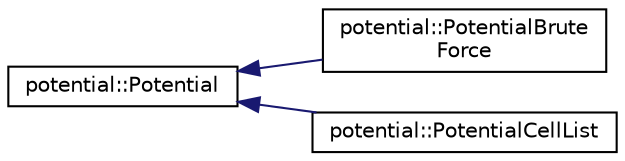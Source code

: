 digraph "Graphical Class Hierarchy"
{
 // LATEX_PDF_SIZE
  edge [fontname="Helvetica",fontsize="10",labelfontname="Helvetica",labelfontsize="10"];
  node [fontname="Helvetica",fontsize="10",shape=record];
  rankdir="LR";
  Node0 [label="potential::Potential",height=0.2,width=0.4,color="black", fillcolor="white", style="filled",URL="$classpotential_1_1Potential.html",tooltip="base class for all potential routines"];
  Node0 -> Node1 [dir="back",color="midnightblue",fontsize="10",style="solid",fontname="Helvetica"];
  Node1 [label="potential::PotentialBrute\lForce",height=0.2,width=0.4,color="black", fillcolor="white", style="filled",URL="$classpotential_1_1PotentialBruteForce.html",tooltip="brute force implementation of the potential"];
  Node0 -> Node2 [dir="back",color="midnightblue",fontsize="10",style="solid",fontname="Helvetica"];
  Node2 [label="potential::PotentialCellList",height=0.2,width=0.4,color="black", fillcolor="white", style="filled",URL="$classpotential_1_1PotentialCellList.html",tooltip="cell list implementation of the potential"];
}
